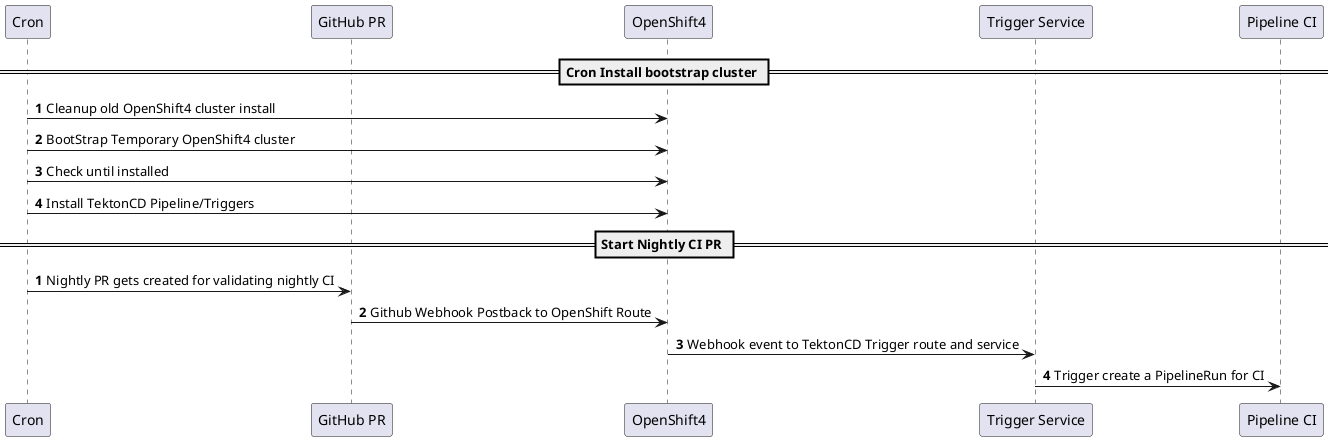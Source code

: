 @startuml

participant "Cron" as cron
participant "GitHub PR" as ghPr
participant "OpenShift4" as bootstrap
participant "Trigger Service" as trigger
participant "Pipeline CI" as pipelineCI

== Cron Install bootstrap cluster ==
autonumber

cron->bootstrap: Cleanup old OpenShift4 cluster install
cron->bootstrap: BootStrap Temporary OpenShift4 cluster
bootstrap<-cron: Check until installed
cron->bootstrap: Install TektonCD Pipeline/Triggers

== Start Nightly CI PR ==
autonumber

cron->ghPr: Nightly PR gets created for validating nightly CI
ghPr->bootstrap: Github Webhook Postback to OpenShift Route
bootstrap->trigger: Webhook event to TektonCD Trigger route and service
trigger->pipelineCI: Trigger create a PipelineRun for CI

@enduml
